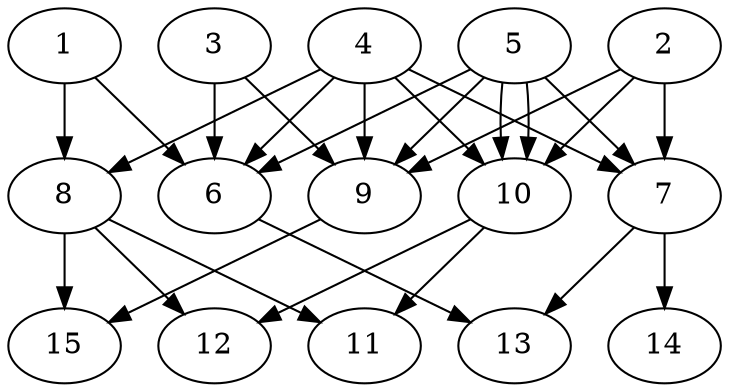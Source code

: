 // DAG automatically generated by daggen at Thu Oct  3 13:59:26 2019
// ./daggen --dot -n 15 --ccr 0.5 --fat 0.7 --regular 0.9 --density 0.7 --mindata 5242880 --maxdata 52428800 
digraph G {
  1 [size="12556288", alpha="0.01", expect_size="6278144"] 
  1 -> 6 [size ="6278144"]
  1 -> 8 [size ="6278144"]
  2 [size="29026304", alpha="0.20", expect_size="14513152"] 
  2 -> 7 [size ="14513152"]
  2 -> 9 [size ="14513152"]
  2 -> 10 [size ="14513152"]
  3 [size="51589120", alpha="0.09", expect_size="25794560"] 
  3 -> 6 [size ="25794560"]
  3 -> 9 [size ="25794560"]
  4 [size="88926208", alpha="0.14", expect_size="44463104"] 
  4 -> 6 [size ="44463104"]
  4 -> 7 [size ="44463104"]
  4 -> 8 [size ="44463104"]
  4 -> 9 [size ="44463104"]
  4 -> 10 [size ="44463104"]
  5 [size="40056832", alpha="0.05", expect_size="20028416"] 
  5 -> 6 [size ="20028416"]
  5 -> 7 [size ="20028416"]
  5 -> 9 [size ="20028416"]
  5 -> 10 [size ="20028416"]
  5 -> 10 [size ="20028416"]
  6 [size="97892352", alpha="0.05", expect_size="48946176"] 
  6 -> 13 [size ="48946176"]
  7 [size="80510976", alpha="0.14", expect_size="40255488"] 
  7 -> 13 [size ="40255488"]
  7 -> 14 [size ="40255488"]
  8 [size="90064896", alpha="0.17", expect_size="45032448"] 
  8 -> 11 [size ="45032448"]
  8 -> 12 [size ="45032448"]
  8 -> 15 [size ="45032448"]
  9 [size="68253696", alpha="0.02", expect_size="34126848"] 
  9 -> 15 [size ="34126848"]
  10 [size="59582464", alpha="0.04", expect_size="29791232"] 
  10 -> 11 [size ="29791232"]
  10 -> 12 [size ="29791232"]
  11 [size="49012736", alpha="0.05", expect_size="24506368"] 
  12 [size="55203840", alpha="0.16", expect_size="27601920"] 
  13 [size="53899264", alpha="0.13", expect_size="26949632"] 
  14 [size="95045632", alpha="0.15", expect_size="47522816"] 
  15 [size="66942976", alpha="0.15", expect_size="33471488"] 
}
